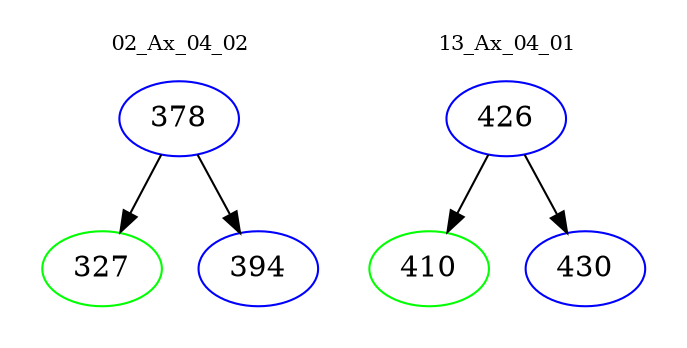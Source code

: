 digraph{
subgraph cluster_0 {
color = white
label = "02_Ax_04_02";
fontsize=10;
T0_378 [label="378", color="blue"]
T0_378 -> T0_327 [color="black"]
T0_327 [label="327", color="green"]
T0_378 -> T0_394 [color="black"]
T0_394 [label="394", color="blue"]
}
subgraph cluster_1 {
color = white
label = "13_Ax_04_01";
fontsize=10;
T1_426 [label="426", color="blue"]
T1_426 -> T1_410 [color="black"]
T1_410 [label="410", color="green"]
T1_426 -> T1_430 [color="black"]
T1_430 [label="430", color="blue"]
}
}
